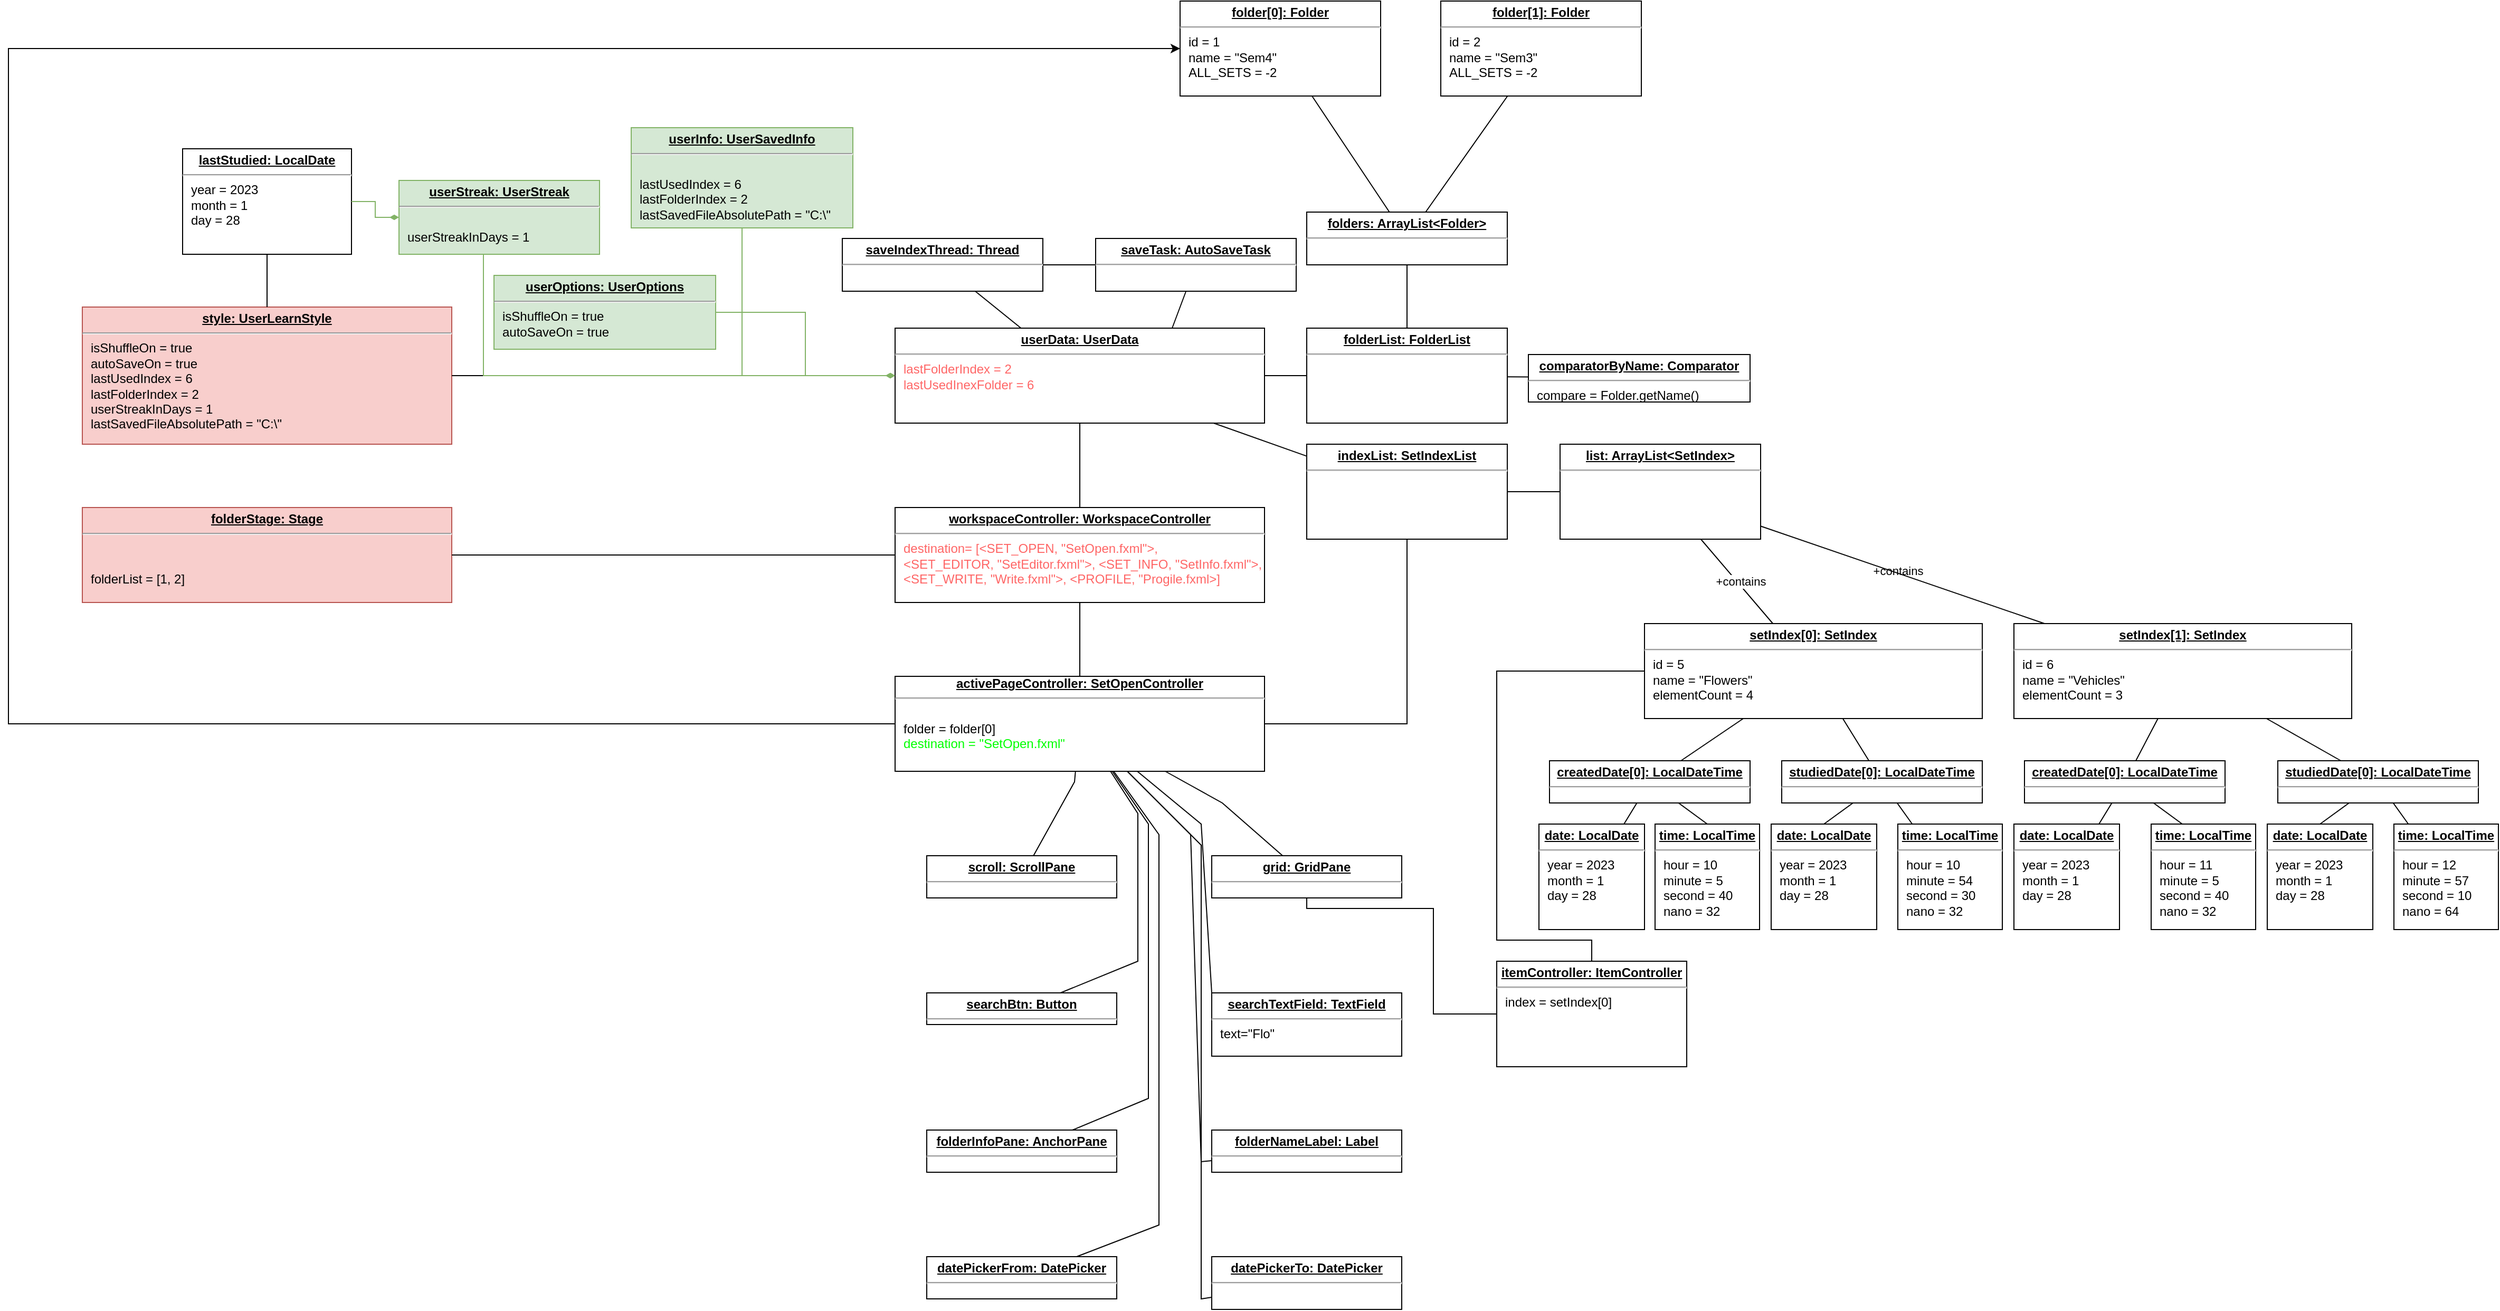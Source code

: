 <mxfile version="20.8.16" type="device" pages="2"><diagram id="EP8EX3Zq-qaAT5qBUqhb" name="Objects"><mxGraphModel dx="2046" dy="1882" grid="1" gridSize="10" guides="1" tooltips="1" connect="1" arrows="1" fold="1" page="1" pageScale="1" pageWidth="827" pageHeight="1169" math="0" shadow="0"><root><mxCell id="0"/><mxCell id="1" parent="0"/><mxCell id="fkqDKNsbJSgOIttYmVFt-1" value="&lt;p style=&quot;margin:0px;margin-top:4px;text-align:center;text-decoration:underline;&quot;&gt;&lt;b&gt;workspaceController: WorkspaceController&lt;/b&gt;&lt;/p&gt;&lt;hr&gt;&lt;p style=&quot;margin:0px;margin-left:8px;&quot;&gt;&lt;font color=&quot;#ff6666&quot;&gt;destination= [&amp;lt;SET_OPEN, &quot;SetOpen.fxml&quot;&amp;gt;,&lt;br&gt;&lt;/font&gt;&lt;/p&gt;&lt;p style=&quot;margin:0px;margin-left:8px;&quot;&gt;&lt;font color=&quot;#ff6666&quot;&gt;&amp;lt;SET_EDITOR, &quot;SetEditor.fxml&quot;&amp;gt;, &amp;lt;SET_INFO, &quot;SetInfo.fxml&quot;&amp;gt;,&lt;/font&gt;&lt;/p&gt;&lt;p style=&quot;margin:0px;margin-left:8px;&quot;&gt;&lt;font color=&quot;#ff6666&quot;&gt;&amp;lt;SET_WRITE, &quot;Write.fxml&quot;&amp;gt;, &amp;lt;PROFILE, &quot;Progile.fxml&amp;gt;]&lt;/font&gt;&lt;/p&gt;&lt;p style=&quot;margin:0px;margin-left:8px;&quot;&gt;&lt;br&gt;&lt;/p&gt;&lt;p style=&quot;margin:0px;margin-left:8px;&quot;&gt;&lt;br&gt;&lt;/p&gt;" style="verticalAlign=top;align=left;overflow=fill;fontSize=12;fontFamily=Helvetica;html=1;" parent="1" vertex="1"><mxGeometry x="310" y="230" width="350" height="90" as="geometry"/></mxCell><mxCell id="xvq8J80b5EGxdYHRh-Uj-1" style="edgeStyle=orthogonalEdgeStyle;rounded=0;orthogonalLoop=1;jettySize=auto;html=1;" parent="1" source="fkqDKNsbJSgOIttYmVFt-3" target="fkqDKNsbJSgOIttYmVFt-51" edge="1"><mxGeometry relative="1" as="geometry"><Array as="points"><mxPoint x="-530" y="435"/><mxPoint x="-530" y="-205"/></Array></mxGeometry></mxCell><mxCell id="fkqDKNsbJSgOIttYmVFt-3" value="&lt;div style=&quot;text-align: center;&quot;&gt;&lt;b style=&quot;background-color: initial; border-color: var(--border-color);&quot;&gt;&lt;u&gt;activePageController:&amp;nbsp;&lt;b style=&quot;background-color: initial;&quot;&gt;SetOpenController&lt;/b&gt;&lt;/u&gt;&lt;/b&gt;&lt;/div&gt;&lt;hr&gt;&lt;p style=&quot;margin:0px;margin-left:8px;&quot;&gt;&lt;br&gt;&lt;/p&gt;&lt;p style=&quot;margin:0px;margin-left:8px;&quot;&gt;folder = folder[0]&lt;/p&gt;&lt;p style=&quot;margin:0px;margin-left:8px;&quot;&gt;&lt;font color=&quot;#00ff00&quot;&gt;destination = &quot;SetOpen.fxml&quot;&lt;/font&gt;&lt;/p&gt;" style="verticalAlign=top;align=left;overflow=fill;fontSize=12;fontFamily=Helvetica;html=1;" parent="1" vertex="1"><mxGeometry x="310" y="390" width="350" height="90" as="geometry"/></mxCell><mxCell id="fkqDKNsbJSgOIttYmVFt-5" value="" style="edgeStyle=none;orthogonalLoop=1;jettySize=auto;html=1;rounded=0;endArrow=none;endFill=0;" parent="1" source="fkqDKNsbJSgOIttYmVFt-3" target="fkqDKNsbJSgOIttYmVFt-1" edge="1"><mxGeometry width="100" relative="1" as="geometry"><mxPoint x="220" y="410" as="sourcePoint"/><mxPoint x="320" y="410" as="targetPoint"/><Array as="points"/></mxGeometry></mxCell><mxCell id="fkqDKNsbJSgOIttYmVFt-6" value="&lt;p style=&quot;margin:0px;margin-top:4px;text-align:center;text-decoration:underline;&quot;&gt;&lt;b&gt;folderStage: Stage&lt;/b&gt;&lt;/p&gt;&lt;hr&gt;&lt;p style=&quot;margin:0px;margin-left:8px;&quot;&gt;&lt;br&gt;&lt;/p&gt;&lt;p style=&quot;margin:0px;margin-left:8px;&quot;&gt;&lt;br&gt;&lt;/p&gt;&lt;p style=&quot;margin:0px;margin-left:8px;&quot;&gt;folderList = [1, 2]&lt;/p&gt;" style="verticalAlign=top;align=left;overflow=fill;fontSize=12;fontFamily=Helvetica;html=1;fillColor=#f8cecc;strokeColor=#b85450;" parent="1" vertex="1"><mxGeometry x="-460" y="230" width="350" height="90" as="geometry"/></mxCell><mxCell id="fkqDKNsbJSgOIttYmVFt-7" value="" style="edgeStyle=none;orthogonalLoop=1;jettySize=auto;html=1;rounded=0;endArrow=none;endFill=0;" parent="1" source="fkqDKNsbJSgOIttYmVFt-6" target="fkqDKNsbJSgOIttYmVFt-1" edge="1"><mxGeometry width="100" relative="1" as="geometry"><mxPoint x="293.75" y="400" as="sourcePoint"/><mxPoint x="416.25" y="330" as="targetPoint"/><Array as="points"/></mxGeometry></mxCell><mxCell id="Rjf7wn3YYcvbKyKgVkMN-14" style="edgeStyle=orthogonalEdgeStyle;rounded=0;orthogonalLoop=1;jettySize=auto;html=1;fontColor=#00FF00;fillColor=#d5e8d4;strokeColor=#82b366;endArrow=none;endFill=0;startArrow=diamondThin;startFill=1;" edge="1" parent="1" source="fkqDKNsbJSgOIttYmVFt-8" target="Rjf7wn3YYcvbKyKgVkMN-11"><mxGeometry relative="1" as="geometry"/></mxCell><mxCell id="fkqDKNsbJSgOIttYmVFt-8" value="&lt;p style=&quot;margin:0px;margin-top:4px;text-align:center;text-decoration:underline;&quot;&gt;&lt;b&gt;userData: UserData&lt;/b&gt;&lt;/p&gt;&lt;hr&gt;&lt;p style=&quot;margin:0px;margin-left:8px;&quot;&gt;&lt;font color=&quot;#ff6666&quot;&gt;lastFolderIndex = 2&lt;/font&gt;&lt;/p&gt;&lt;p style=&quot;margin:0px;margin-left:8px;&quot;&gt;&lt;font color=&quot;#ff6666&quot;&gt;lastUsedInexFolder = 6&lt;/font&gt;&lt;/p&gt;&lt;p style=&quot;margin:0px;margin-left:8px;&quot;&gt;&lt;br&gt;&lt;/p&gt;&lt;p style=&quot;margin:0px;margin-left:8px;&quot;&gt;&lt;br&gt;&lt;/p&gt;" style="verticalAlign=top;align=left;overflow=fill;fontSize=12;fontFamily=Helvetica;html=1;" parent="1" vertex="1"><mxGeometry x="310" y="60" width="350" height="90" as="geometry"/></mxCell><mxCell id="fkqDKNsbJSgOIttYmVFt-9" value="" style="edgeStyle=none;orthogonalLoop=1;jettySize=auto;html=1;rounded=0;endArrow=none;endFill=0;" parent="1" source="fkqDKNsbJSgOIttYmVFt-1" target="fkqDKNsbJSgOIttYmVFt-8" edge="1"><mxGeometry width="100" relative="1" as="geometry"><mxPoint x="660.312" y="400" as="sourcePoint"/><mxPoint x="559.688" y="330" as="targetPoint"/><Array as="points"/></mxGeometry></mxCell><mxCell id="fkqDKNsbJSgOIttYmVFt-10" value="&lt;p style=&quot;margin:0px;margin-top:4px;text-align:center;text-decoration:underline;&quot;&gt;&lt;b&gt;indexList: SetIndexList&lt;/b&gt;&lt;/p&gt;&lt;hr&gt;&lt;p style=&quot;margin:0px;margin-left:8px;&quot;&gt;&lt;br&gt;&lt;/p&gt;&lt;p style=&quot;margin:0px;margin-left:8px;&quot;&gt;&lt;br&gt;&lt;/p&gt;" style="verticalAlign=top;align=left;overflow=fill;fontSize=12;fontFamily=Helvetica;html=1;" parent="1" vertex="1"><mxGeometry x="700" y="170" width="190" height="90" as="geometry"/></mxCell><mxCell id="fkqDKNsbJSgOIttYmVFt-11" value="&lt;p style=&quot;margin:0px;margin-top:4px;text-align:center;text-decoration:underline;&quot;&gt;&lt;b&gt;folderList: FolderList&lt;/b&gt;&lt;/p&gt;&lt;hr&gt;&lt;p style=&quot;margin:0px;margin-left:8px;&quot;&gt;&lt;br&gt;&lt;/p&gt;&lt;p style=&quot;margin:0px;margin-left:8px;&quot;&gt;&lt;br&gt;&lt;/p&gt;" style="verticalAlign=top;align=left;overflow=fill;fontSize=12;fontFamily=Helvetica;html=1;" parent="1" vertex="1"><mxGeometry x="700" y="60" width="190" height="90" as="geometry"/></mxCell><mxCell id="fkqDKNsbJSgOIttYmVFt-12" value="&lt;p style=&quot;margin:0px;margin-top:4px;text-align:center;text-decoration:underline;&quot;&gt;&lt;b&gt;setIndex[0]: SetIndex&lt;/b&gt;&lt;/p&gt;&lt;hr&gt;&lt;p style=&quot;margin:0px;margin-left:8px;&quot;&gt;id = 5&lt;/p&gt;&lt;p style=&quot;margin:0px;margin-left:8px;&quot;&gt;name = &quot;Flowers&quot;&lt;/p&gt;&lt;p style=&quot;margin:0px;margin-left:8px;&quot;&gt;elementCount = 4&lt;/p&gt;&lt;p style=&quot;margin:0px;margin-left:8px;&quot;&gt;&lt;br&gt;&lt;/p&gt;" style="verticalAlign=top;align=left;overflow=fill;fontSize=12;fontFamily=Helvetica;html=1;" parent="1" vertex="1"><mxGeometry x="1020" y="340" width="320" height="90" as="geometry"/></mxCell><mxCell id="fkqDKNsbJSgOIttYmVFt-13" value="&lt;p style=&quot;margin:0px;margin-top:4px;text-align:center;text-decoration:underline;&quot;&gt;&lt;b&gt;createdDate[0]: LocalDateTime&lt;/b&gt;&lt;/p&gt;&lt;hr&gt;&lt;p style=&quot;margin:0px;margin-left:8px;&quot;&gt;&lt;br&gt;&lt;/p&gt;&lt;p style=&quot;margin:0px;margin-left:8px;&quot;&gt;&lt;br&gt;&lt;/p&gt;" style="verticalAlign=top;align=left;overflow=fill;fontSize=12;fontFamily=Helvetica;html=1;" parent="1" vertex="1"><mxGeometry x="930" y="470" width="190" height="40" as="geometry"/></mxCell><mxCell id="fkqDKNsbJSgOIttYmVFt-14" value="&lt;p style=&quot;margin:0px;margin-top:4px;text-align:center;text-decoration:underline;&quot;&gt;&lt;b&gt;setIndex[1]: SetIndex&lt;/b&gt;&lt;/p&gt;&lt;hr&gt;&lt;p style=&quot;margin:0px;margin-left:8px;&quot;&gt;id = 6&lt;/p&gt;&lt;p style=&quot;margin:0px;margin-left:8px;&quot;&gt;name = &quot;Vehicles&quot;&lt;/p&gt;&lt;p style=&quot;margin:0px;margin-left:8px;&quot;&gt;elementCount = 3&lt;/p&gt;&lt;p style=&quot;margin:0px;margin-left:8px;&quot;&gt;&lt;br&gt;&lt;/p&gt;" style="verticalAlign=top;align=left;overflow=fill;fontSize=12;fontFamily=Helvetica;html=1;" parent="1" vertex="1"><mxGeometry x="1370" y="340" width="320" height="90" as="geometry"/></mxCell><mxCell id="fkqDKNsbJSgOIttYmVFt-15" value="&lt;p style=&quot;margin:0px;margin-top:4px;text-align:center;text-decoration:underline;&quot;&gt;&lt;b&gt;date: LocalDate&lt;/b&gt;&lt;/p&gt;&lt;hr&gt;&lt;p style=&quot;margin:0px;margin-left:8px;&quot;&gt;year = 2023&lt;/p&gt;&lt;p style=&quot;margin:0px;margin-left:8px;&quot;&gt;month = 1&lt;/p&gt;&lt;p style=&quot;margin:0px;margin-left:8px;&quot;&gt;day = 28&lt;/p&gt;&lt;p style=&quot;margin:0px;margin-left:8px;&quot;&gt;&lt;br&gt;&lt;/p&gt;" style="verticalAlign=top;align=left;overflow=fill;fontSize=12;fontFamily=Helvetica;html=1;" parent="1" vertex="1"><mxGeometry x="920" y="530" width="100" height="100" as="geometry"/></mxCell><mxCell id="fkqDKNsbJSgOIttYmVFt-16" value="&lt;p style=&quot;margin:0px;margin-top:4px;text-align:center;text-decoration:underline;&quot;&gt;&lt;b&gt;time: LocalTime&lt;/b&gt;&lt;/p&gt;&lt;hr&gt;&lt;p style=&quot;margin:0px;margin-left:8px;&quot;&gt;hour = 10&lt;/p&gt;&lt;p style=&quot;margin:0px;margin-left:8px;&quot;&gt;minute = 5&lt;/p&gt;&lt;p style=&quot;margin:0px;margin-left:8px;&quot;&gt;second = 40&lt;/p&gt;&lt;p style=&quot;margin:0px;margin-left:8px;&quot;&gt;nano = 32&lt;/p&gt;&lt;p style=&quot;margin:0px;margin-left:8px;&quot;&gt;&lt;br&gt;&lt;/p&gt;" style="verticalAlign=top;align=left;overflow=fill;fontSize=12;fontFamily=Helvetica;html=1;" parent="1" vertex="1"><mxGeometry x="1030" y="530" width="99" height="100" as="geometry"/></mxCell><mxCell id="fkqDKNsbJSgOIttYmVFt-17" value="" style="edgeStyle=none;orthogonalLoop=1;jettySize=auto;html=1;rounded=0;endArrow=none;endFill=0;" parent="1" source="fkqDKNsbJSgOIttYmVFt-13" target="fkqDKNsbJSgOIttYmVFt-12" edge="1"><mxGeometry width="100" relative="1" as="geometry"><mxPoint x="1120.003" y="690" as="sourcePoint"/><mxPoint x="1019.378" y="620" as="targetPoint"/><Array as="points"/></mxGeometry></mxCell><mxCell id="fkqDKNsbJSgOIttYmVFt-18" value="" style="edgeStyle=none;orthogonalLoop=1;jettySize=auto;html=1;rounded=0;endArrow=none;endFill=0;" parent="1" source="fkqDKNsbJSgOIttYmVFt-15" target="fkqDKNsbJSgOIttYmVFt-13" edge="1"><mxGeometry width="100" relative="1" as="geometry"><mxPoint x="1051.19" y="480" as="sourcePoint"/><mxPoint x="1083.571" y="440" as="targetPoint"/><Array as="points"/></mxGeometry></mxCell><mxCell id="fkqDKNsbJSgOIttYmVFt-19" value="" style="edgeStyle=none;orthogonalLoop=1;jettySize=auto;html=1;rounded=0;endArrow=none;endFill=0;exitX=0.5;exitY=0;exitDx=0;exitDy=0;" parent="1" source="fkqDKNsbJSgOIttYmVFt-16" target="fkqDKNsbJSgOIttYmVFt-13" edge="1"><mxGeometry width="100" relative="1" as="geometry"><mxPoint x="1051.19" y="480" as="sourcePoint"/><mxPoint x="1083.571" y="440" as="targetPoint"/><Array as="points"/></mxGeometry></mxCell><mxCell id="fkqDKNsbJSgOIttYmVFt-20" value="&lt;p style=&quot;margin:0px;margin-top:4px;text-align:center;text-decoration:underline;&quot;&gt;&lt;b&gt;studiedDate[0]: LocalDateTime&lt;/b&gt;&lt;/p&gt;&lt;hr&gt;&lt;p style=&quot;margin:0px;margin-left:8px;&quot;&gt;&lt;br&gt;&lt;/p&gt;&lt;p style=&quot;margin:0px;margin-left:8px;&quot;&gt;&lt;br&gt;&lt;/p&gt;" style="verticalAlign=top;align=left;overflow=fill;fontSize=12;fontFamily=Helvetica;html=1;" parent="1" vertex="1"><mxGeometry x="1150" y="470" width="190" height="40" as="geometry"/></mxCell><mxCell id="fkqDKNsbJSgOIttYmVFt-21" value="&lt;p style=&quot;margin:0px;margin-top:4px;text-align:center;text-decoration:underline;&quot;&gt;&lt;b&gt;date: LocalDate&lt;/b&gt;&lt;/p&gt;&lt;hr&gt;&lt;p style=&quot;margin:0px;margin-left:8px;&quot;&gt;year = 2023&lt;/p&gt;&lt;p style=&quot;margin:0px;margin-left:8px;&quot;&gt;month = 1&lt;/p&gt;&lt;p style=&quot;margin:0px;margin-left:8px;&quot;&gt;day = 28&lt;/p&gt;&lt;p style=&quot;margin:0px;margin-left:8px;&quot;&gt;&lt;br&gt;&lt;/p&gt;" style="verticalAlign=top;align=left;overflow=fill;fontSize=12;fontFamily=Helvetica;html=1;" parent="1" vertex="1"><mxGeometry x="1140" y="530" width="100" height="100" as="geometry"/></mxCell><mxCell id="fkqDKNsbJSgOIttYmVFt-22" value="&lt;p style=&quot;margin:0px;margin-top:4px;text-align:center;text-decoration:underline;&quot;&gt;&lt;b&gt;time: LocalTime&lt;/b&gt;&lt;/p&gt;&lt;hr&gt;&lt;p style=&quot;margin:0px;margin-left:8px;&quot;&gt;hour = 10&lt;/p&gt;&lt;p style=&quot;margin:0px;margin-left:8px;&quot;&gt;minute = 54&lt;/p&gt;&lt;p style=&quot;margin:0px;margin-left:8px;&quot;&gt;second = 30&lt;/p&gt;&lt;p style=&quot;margin:0px;margin-left:8px;&quot;&gt;nano = 32&lt;/p&gt;&lt;p style=&quot;margin:0px;margin-left:8px;&quot;&gt;&lt;br&gt;&lt;/p&gt;" style="verticalAlign=top;align=left;overflow=fill;fontSize=12;fontFamily=Helvetica;html=1;" parent="1" vertex="1"><mxGeometry x="1260" y="530" width="99" height="100" as="geometry"/></mxCell><mxCell id="fkqDKNsbJSgOIttYmVFt-23" value="" style="edgeStyle=none;orthogonalLoop=1;jettySize=auto;html=1;rounded=0;endArrow=none;endFill=0;" parent="1" source="fkqDKNsbJSgOIttYmVFt-20" target="fkqDKNsbJSgOIttYmVFt-12" edge="1"><mxGeometry width="100" relative="1" as="geometry"><mxPoint x="1121.19" y="480" as="sourcePoint"/><mxPoint x="1153.571" y="440" as="targetPoint"/><Array as="points"/></mxGeometry></mxCell><mxCell id="fkqDKNsbJSgOIttYmVFt-24" value="" style="edgeStyle=none;orthogonalLoop=1;jettySize=auto;html=1;rounded=0;endArrow=none;endFill=0;entryX=0.5;entryY=0;entryDx=0;entryDy=0;" parent="1" source="fkqDKNsbJSgOIttYmVFt-20" target="fkqDKNsbJSgOIttYmVFt-21" edge="1"><mxGeometry width="100" relative="1" as="geometry"><mxPoint x="1229.286" y="480" as="sourcePoint"/><mxPoint x="1177.857" y="440" as="targetPoint"/><Array as="points"/></mxGeometry></mxCell><mxCell id="fkqDKNsbJSgOIttYmVFt-25" value="" style="edgeStyle=none;orthogonalLoop=1;jettySize=auto;html=1;rounded=0;endArrow=none;endFill=0;" parent="1" source="fkqDKNsbJSgOIttYmVFt-22" target="fkqDKNsbJSgOIttYmVFt-20" edge="1"><mxGeometry width="100" relative="1" as="geometry"><mxPoint x="1089.5" y="540" as="sourcePoint"/><mxPoint x="1062.25" y="520" as="targetPoint"/><Array as="points"/></mxGeometry></mxCell><mxCell id="fkqDKNsbJSgOIttYmVFt-26" value="&lt;p style=&quot;margin:0px;margin-top:4px;text-align:center;text-decoration:underline;&quot;&gt;&lt;b&gt;createdDate[0]: LocalDateTime&lt;/b&gt;&lt;/p&gt;&lt;hr&gt;&lt;p style=&quot;margin:0px;margin-left:8px;&quot;&gt;&lt;br&gt;&lt;/p&gt;&lt;p style=&quot;margin:0px;margin-left:8px;&quot;&gt;&lt;br&gt;&lt;/p&gt;" style="verticalAlign=top;align=left;overflow=fill;fontSize=12;fontFamily=Helvetica;html=1;" parent="1" vertex="1"><mxGeometry x="1380" y="470" width="190" height="40" as="geometry"/></mxCell><mxCell id="fkqDKNsbJSgOIttYmVFt-27" value="&lt;p style=&quot;margin:0px;margin-top:4px;text-align:center;text-decoration:underline;&quot;&gt;&lt;b&gt;date: LocalDate&lt;/b&gt;&lt;/p&gt;&lt;hr&gt;&lt;p style=&quot;margin:0px;margin-left:8px;&quot;&gt;year = 2023&lt;/p&gt;&lt;p style=&quot;margin:0px;margin-left:8px;&quot;&gt;month = 1&lt;/p&gt;&lt;p style=&quot;margin:0px;margin-left:8px;&quot;&gt;day = 28&lt;/p&gt;&lt;p style=&quot;margin:0px;margin-left:8px;&quot;&gt;&lt;br&gt;&lt;/p&gt;" style="verticalAlign=top;align=left;overflow=fill;fontSize=12;fontFamily=Helvetica;html=1;" parent="1" vertex="1"><mxGeometry x="1370" y="530" width="100" height="100" as="geometry"/></mxCell><mxCell id="fkqDKNsbJSgOIttYmVFt-28" value="&lt;p style=&quot;margin:0px;margin-top:4px;text-align:center;text-decoration:underline;&quot;&gt;&lt;b&gt;time: LocalTime&lt;/b&gt;&lt;/p&gt;&lt;hr&gt;&lt;p style=&quot;margin:0px;margin-left:8px;&quot;&gt;hour = 11&lt;/p&gt;&lt;p style=&quot;margin:0px;margin-left:8px;&quot;&gt;minute = 5&lt;/p&gt;&lt;p style=&quot;margin:0px;margin-left:8px;&quot;&gt;second = 40&lt;/p&gt;&lt;p style=&quot;margin:0px;margin-left:8px;&quot;&gt;nano = 32&lt;/p&gt;&lt;p style=&quot;margin:0px;margin-left:8px;&quot;&gt;&lt;br&gt;&lt;/p&gt;" style="verticalAlign=top;align=left;overflow=fill;fontSize=12;fontFamily=Helvetica;html=1;" parent="1" vertex="1"><mxGeometry x="1500" y="530" width="99" height="100" as="geometry"/></mxCell><mxCell id="fkqDKNsbJSgOIttYmVFt-29" value="" style="edgeStyle=none;orthogonalLoop=1;jettySize=auto;html=1;rounded=0;endArrow=none;endFill=0;" parent="1" source="fkqDKNsbJSgOIttYmVFt-27" target="fkqDKNsbJSgOIttYmVFt-26" edge="1"><mxGeometry width="100" relative="1" as="geometry"><mxPoint x="1501.19" y="480" as="sourcePoint"/><mxPoint x="1533.571" y="440" as="targetPoint"/><Array as="points"/></mxGeometry></mxCell><mxCell id="fkqDKNsbJSgOIttYmVFt-30" value="" style="edgeStyle=none;orthogonalLoop=1;jettySize=auto;html=1;rounded=0;endArrow=none;endFill=0;exitX=0.5;exitY=0;exitDx=0;exitDy=0;" parent="1" target="fkqDKNsbJSgOIttYmVFt-26" edge="1"><mxGeometry width="100" relative="1" as="geometry"><mxPoint x="1529.5" y="530" as="sourcePoint"/><mxPoint x="1533.571" y="440" as="targetPoint"/><Array as="points"/></mxGeometry></mxCell><mxCell id="fkqDKNsbJSgOIttYmVFt-31" value="&lt;p style=&quot;margin:0px;margin-top:4px;text-align:center;text-decoration:underline;&quot;&gt;&lt;b&gt;studiedDate[0]: LocalDateTime&lt;/b&gt;&lt;/p&gt;&lt;hr&gt;&lt;p style=&quot;margin:0px;margin-left:8px;&quot;&gt;&lt;br&gt;&lt;/p&gt;&lt;p style=&quot;margin:0px;margin-left:8px;&quot;&gt;&lt;br&gt;&lt;/p&gt;" style="verticalAlign=top;align=left;overflow=fill;fontSize=12;fontFamily=Helvetica;html=1;" parent="1" vertex="1"><mxGeometry x="1620" y="470" width="190" height="40" as="geometry"/></mxCell><mxCell id="fkqDKNsbJSgOIttYmVFt-32" value="&lt;p style=&quot;margin:0px;margin-top:4px;text-align:center;text-decoration:underline;&quot;&gt;&lt;b&gt;date: LocalDate&lt;/b&gt;&lt;/p&gt;&lt;hr&gt;&lt;p style=&quot;margin:0px;margin-left:8px;&quot;&gt;year = 2023&lt;/p&gt;&lt;p style=&quot;margin:0px;margin-left:8px;&quot;&gt;month = 1&lt;/p&gt;&lt;p style=&quot;margin:0px;margin-left:8px;&quot;&gt;day = 28&lt;/p&gt;&lt;p style=&quot;margin:0px;margin-left:8px;&quot;&gt;&lt;br&gt;&lt;/p&gt;" style="verticalAlign=top;align=left;overflow=fill;fontSize=12;fontFamily=Helvetica;html=1;" parent="1" vertex="1"><mxGeometry x="1610" y="530" width="100" height="100" as="geometry"/></mxCell><mxCell id="fkqDKNsbJSgOIttYmVFt-33" value="&lt;p style=&quot;margin:0px;margin-top:4px;text-align:center;text-decoration:underline;&quot;&gt;&lt;b&gt;time: LocalTime&lt;/b&gt;&lt;/p&gt;&lt;hr&gt;&lt;p style=&quot;margin:0px;margin-left:8px;&quot;&gt;hour = 12&lt;/p&gt;&lt;p style=&quot;margin:0px;margin-left:8px;&quot;&gt;minute = 57&lt;/p&gt;&lt;p style=&quot;margin:0px;margin-left:8px;&quot;&gt;second = 10&lt;/p&gt;&lt;p style=&quot;margin:0px;margin-left:8px;&quot;&gt;nano = 64&lt;/p&gt;&lt;p style=&quot;margin:0px;margin-left:8px;&quot;&gt;&lt;br&gt;&lt;/p&gt;" style="verticalAlign=top;align=left;overflow=fill;fontSize=12;fontFamily=Helvetica;html=1;" parent="1" vertex="1"><mxGeometry x="1730" y="530" width="99" height="100" as="geometry"/></mxCell><mxCell id="fkqDKNsbJSgOIttYmVFt-34" value="" style="edgeStyle=none;orthogonalLoop=1;jettySize=auto;html=1;rounded=0;endArrow=none;endFill=0;entryX=0.5;entryY=0;entryDx=0;entryDy=0;" parent="1" source="fkqDKNsbJSgOIttYmVFt-31" target="fkqDKNsbJSgOIttYmVFt-32" edge="1"><mxGeometry width="100" relative="1" as="geometry"><mxPoint x="1699.286" y="480" as="sourcePoint"/><mxPoint x="1647.857" y="440" as="targetPoint"/><Array as="points"/></mxGeometry></mxCell><mxCell id="fkqDKNsbJSgOIttYmVFt-35" value="" style="edgeStyle=none;orthogonalLoop=1;jettySize=auto;html=1;rounded=0;endArrow=none;endFill=0;" parent="1" source="fkqDKNsbJSgOIttYmVFt-33" target="fkqDKNsbJSgOIttYmVFt-31" edge="1"><mxGeometry width="100" relative="1" as="geometry"><mxPoint x="1559.5" y="540" as="sourcePoint"/><mxPoint x="1532.25" y="520" as="targetPoint"/><Array as="points"/></mxGeometry></mxCell><mxCell id="fkqDKNsbJSgOIttYmVFt-36" value="" style="edgeStyle=none;orthogonalLoop=1;jettySize=auto;html=1;rounded=0;endArrow=none;endFill=0;" parent="1" source="fkqDKNsbJSgOIttYmVFt-26" target="fkqDKNsbJSgOIttYmVFt-14" edge="1"><mxGeometry width="100" relative="1" as="geometry"><mxPoint x="1500.59" y="465" as="sourcePoint"/><mxPoint x="1879.4" y="425" as="targetPoint"/><Array as="points"/></mxGeometry></mxCell><mxCell id="fkqDKNsbJSgOIttYmVFt-37" value="" style="edgeStyle=none;orthogonalLoop=1;jettySize=auto;html=1;rounded=0;endArrow=none;endFill=0;" parent="1" source="fkqDKNsbJSgOIttYmVFt-31" target="fkqDKNsbJSgOIttYmVFt-14" edge="1"><mxGeometry width="100" relative="1" as="geometry"><mxPoint x="2069.4" y="445" as="sourcePoint"/><mxPoint x="1627.257" y="425" as="targetPoint"/><Array as="points"/></mxGeometry></mxCell><mxCell id="fkqDKNsbJSgOIttYmVFt-38" value="" style="edgeStyle=none;orthogonalLoop=1;jettySize=auto;html=1;rounded=0;endArrow=none;endFill=0;" parent="1" source="fkqDKNsbJSgOIttYmVFt-43" target="fkqDKNsbJSgOIttYmVFt-12" edge="1"><mxGeometry width="100" relative="1" as="geometry"><mxPoint x="1000" y="150" as="sourcePoint"/><mxPoint x="1200" y="100" as="targetPoint"/><Array as="points"/></mxGeometry></mxCell><mxCell id="fkqDKNsbJSgOIttYmVFt-40" value="+contains" style="edgeLabel;html=1;align=center;verticalAlign=middle;resizable=0;points=[];" parent="fkqDKNsbJSgOIttYmVFt-38" vertex="1" connectable="0"><mxGeometry x="-0.175" y="3" relative="1" as="geometry"><mxPoint x="156" y="-1" as="offset"/></mxGeometry></mxCell><mxCell id="fkqDKNsbJSgOIttYmVFt-39" value="" style="edgeStyle=none;orthogonalLoop=1;jettySize=auto;html=1;rounded=0;endArrow=none;endFill=0;" parent="1" source="fkqDKNsbJSgOIttYmVFt-43" target="fkqDKNsbJSgOIttYmVFt-14" edge="1"><mxGeometry width="100" relative="1" as="geometry"><mxPoint x="1040" y="160" as="sourcePoint"/><mxPoint x="1302.627" y="100" as="targetPoint"/><Array as="points"/></mxGeometry></mxCell><mxCell id="fkqDKNsbJSgOIttYmVFt-41" value="+contains" style="edgeLabel;html=1;align=center;verticalAlign=middle;resizable=0;points=[];" parent="fkqDKNsbJSgOIttYmVFt-39" vertex="1" connectable="0"><mxGeometry x="0.024" relative="1" as="geometry"><mxPoint x="-157" y="5" as="offset"/></mxGeometry></mxCell><mxCell id="fkqDKNsbJSgOIttYmVFt-42" value="" style="edgeStyle=none;orthogonalLoop=1;jettySize=auto;html=1;rounded=0;endArrow=none;endFill=0;" parent="1" source="fkqDKNsbJSgOIttYmVFt-10" target="fkqDKNsbJSgOIttYmVFt-8" edge="1"><mxGeometry width="100" relative="1" as="geometry"><mxPoint x="495" y="240" as="sourcePoint"/><mxPoint x="495" y="160" as="targetPoint"/><Array as="points"/></mxGeometry></mxCell><mxCell id="fkqDKNsbJSgOIttYmVFt-43" value="&lt;p style=&quot;margin:0px;margin-top:4px;text-align:center;text-decoration:underline;&quot;&gt;&lt;b&gt;list: ArrayList&amp;lt;SetIndex&amp;gt;&lt;/b&gt;&lt;/p&gt;&lt;hr&gt;&lt;p style=&quot;margin:0px;margin-left:8px;&quot;&gt;&lt;br&gt;&lt;/p&gt;&lt;p style=&quot;margin:0px;margin-left:8px;&quot;&gt;&lt;br&gt;&lt;/p&gt;" style="verticalAlign=top;align=left;overflow=fill;fontSize=12;fontFamily=Helvetica;html=1;" parent="1" vertex="1"><mxGeometry x="940" y="170" width="190" height="90" as="geometry"/></mxCell><mxCell id="fkqDKNsbJSgOIttYmVFt-44" value="" style="edgeStyle=none;orthogonalLoop=1;jettySize=auto;html=1;rounded=0;endArrow=none;endFill=0;" parent="1" source="fkqDKNsbJSgOIttYmVFt-43" target="fkqDKNsbJSgOIttYmVFt-10" edge="1"><mxGeometry width="100" relative="1" as="geometry"><mxPoint x="995.91" y="324.265" as="sourcePoint"/><mxPoint x="890.001" y="290" as="targetPoint"/><Array as="points"/></mxGeometry></mxCell><mxCell id="fkqDKNsbJSgOIttYmVFt-45" value="" style="edgeStyle=none;orthogonalLoop=1;jettySize=auto;html=1;rounded=0;endArrow=none;endFill=0;" parent="1" source="fkqDKNsbJSgOIttYmVFt-11" target="fkqDKNsbJSgOIttYmVFt-8" edge="1"><mxGeometry width="100" relative="1" as="geometry"><mxPoint x="740" y="194.265" as="sourcePoint"/><mxPoint x="634.091" y="160" as="targetPoint"/><Array as="points"/></mxGeometry></mxCell><mxCell id="fkqDKNsbJSgOIttYmVFt-47" value="" style="edgeStyle=none;orthogonalLoop=1;jettySize=auto;html=1;rounded=0;endArrow=none;endFill=0;" parent="1" source="fkqDKNsbJSgOIttYmVFt-48" target="fkqDKNsbJSgOIttYmVFt-11" edge="1"><mxGeometry width="100" relative="1" as="geometry"><mxPoint x="850" y="30" as="sourcePoint"/><mxPoint x="780" y="30" as="targetPoint"/><Array as="points"/></mxGeometry></mxCell><mxCell id="fkqDKNsbJSgOIttYmVFt-48" value="&lt;p style=&quot;margin:0px;margin-top:4px;text-align:center;text-decoration:underline;&quot;&gt;&lt;b&gt;folders: ArrayList&amp;lt;Folder&amp;gt;&lt;/b&gt;&lt;/p&gt;&lt;hr&gt;&lt;p style=&quot;margin:0px;margin-left:8px;&quot;&gt;&lt;br&gt;&lt;/p&gt;&lt;p style=&quot;margin:0px;margin-left:8px;&quot;&gt;&lt;br&gt;&lt;/p&gt;" style="verticalAlign=top;align=left;overflow=fill;fontSize=12;fontFamily=Helvetica;html=1;" parent="1" vertex="1"><mxGeometry x="700" y="-50" width="190" height="50" as="geometry"/></mxCell><mxCell id="fkqDKNsbJSgOIttYmVFt-49" value="&lt;p style=&quot;margin:0px;margin-top:4px;text-align:center;text-decoration:underline;&quot;&gt;&lt;b&gt;comparatorByName: Comparator&lt;/b&gt;&lt;/p&gt;&lt;hr&gt;&lt;p style=&quot;margin:0px;margin-left:8px;&quot;&gt;compare = Folder.getName()&lt;/p&gt;&lt;p style=&quot;margin:0px;margin-left:8px;&quot;&gt;&lt;br&gt;&lt;/p&gt;" style="verticalAlign=top;align=left;overflow=fill;fontSize=12;fontFamily=Helvetica;html=1;" parent="1" vertex="1"><mxGeometry x="910" y="85" width="210" height="45" as="geometry"/></mxCell><mxCell id="fkqDKNsbJSgOIttYmVFt-50" value="" style="edgeStyle=none;orthogonalLoop=1;jettySize=auto;html=1;rounded=0;endArrow=none;endFill=0;" parent="1" source="fkqDKNsbJSgOIttYmVFt-49" target="fkqDKNsbJSgOIttYmVFt-11" edge="1"><mxGeometry width="100" relative="1" as="geometry"><mxPoint x="826" y="10" as="sourcePoint"/><mxPoint x="814" y="70" as="targetPoint"/><Array as="points"/></mxGeometry></mxCell><mxCell id="fkqDKNsbJSgOIttYmVFt-51" value="&lt;p style=&quot;margin:0px;margin-top:4px;text-align:center;text-decoration:underline;&quot;&gt;&lt;b&gt;folder[0]: Folder&lt;/b&gt;&lt;/p&gt;&lt;hr&gt;&lt;p style=&quot;margin:0px;margin-left:8px;&quot;&gt;id = 1&lt;/p&gt;&lt;p style=&quot;margin:0px;margin-left:8px;&quot;&gt;name = &quot;Sem4&quot;&lt;/p&gt;&lt;p style=&quot;margin:0px;margin-left:8px;&quot;&gt;ALL_SETS = -2&lt;/p&gt;&lt;p style=&quot;margin:0px;margin-left:8px;&quot;&gt;&lt;br&gt;&lt;/p&gt;" style="verticalAlign=top;align=left;overflow=fill;fontSize=12;fontFamily=Helvetica;html=1;" parent="1" vertex="1"><mxGeometry x="580" y="-250" width="190" height="90" as="geometry"/></mxCell><mxCell id="fkqDKNsbJSgOIttYmVFt-52" value="" style="edgeStyle=none;orthogonalLoop=1;jettySize=auto;html=1;rounded=0;endArrow=none;endFill=0;" parent="1" source="fkqDKNsbJSgOIttYmVFt-51" target="fkqDKNsbJSgOIttYmVFt-48" edge="1"><mxGeometry width="100" relative="1" as="geometry"><mxPoint x="805" y="10" as="sourcePoint"/><mxPoint x="800" y="-80" as="targetPoint"/><Array as="points"/></mxGeometry></mxCell><mxCell id="fkqDKNsbJSgOIttYmVFt-53" value="&lt;p style=&quot;margin:0px;margin-top:4px;text-align:center;text-decoration:underline;&quot;&gt;&lt;b&gt;folder[1]: Folder&lt;/b&gt;&lt;/p&gt;&lt;hr&gt;&lt;p style=&quot;margin:0px;margin-left:8px;&quot;&gt;id = 2&lt;/p&gt;&lt;p style=&quot;margin:0px;margin-left:8px;&quot;&gt;name = &quot;Sem3&quot;&lt;/p&gt;&lt;p style=&quot;margin:0px;margin-left:8px;&quot;&gt;ALL_SETS = -2&lt;/p&gt;&lt;p style=&quot;margin:0px;margin-left:8px;&quot;&gt;&lt;br&gt;&lt;/p&gt;" style="verticalAlign=top;align=left;overflow=fill;fontSize=12;fontFamily=Helvetica;html=1;" parent="1" vertex="1"><mxGeometry x="827" y="-250" width="190" height="90" as="geometry"/></mxCell><mxCell id="fkqDKNsbJSgOIttYmVFt-54" value="" style="edgeStyle=none;orthogonalLoop=1;jettySize=auto;html=1;rounded=0;endArrow=none;endFill=0;" parent="1" source="fkqDKNsbJSgOIttYmVFt-53" target="fkqDKNsbJSgOIttYmVFt-48" edge="1"><mxGeometry width="100" relative="1" as="geometry"><mxPoint x="718.75" y="-150" as="sourcePoint"/><mxPoint x="771.25" y="-80" as="targetPoint"/><Array as="points"/></mxGeometry></mxCell><mxCell id="fkqDKNsbJSgOIttYmVFt-55" value="&lt;p style=&quot;margin:0px;margin-top:4px;text-align:center;text-decoration:underline;&quot;&gt;&lt;b&gt;style: UserLearnStyle&lt;/b&gt;&lt;/p&gt;&lt;hr&gt;&lt;p style=&quot;margin:0px;margin-left:8px;&quot;&gt;isShuffleOn = true&lt;/p&gt;&lt;p style=&quot;margin:0px;margin-left:8px;&quot;&gt;autoSaveOn = true&lt;/p&gt;&lt;p style=&quot;margin:0px;margin-left:8px;&quot;&gt;lastUsedIndex = 6&lt;/p&gt;&lt;p style=&quot;margin:0px;margin-left:8px;&quot;&gt;lastFolderIndex = 2&lt;/p&gt;&lt;p style=&quot;margin:0px;margin-left:8px;&quot;&gt;userStreakInDays = 1&lt;/p&gt;&lt;p style=&quot;margin:0px;margin-left:8px;&quot;&gt;lastSavedFileAbsolutePath = &quot;C:\\&quot;&lt;/p&gt;&lt;p style=&quot;margin:0px;margin-left:8px;&quot;&gt;&lt;br&gt;&lt;/p&gt;" style="verticalAlign=top;align=left;overflow=fill;fontSize=12;fontFamily=Helvetica;html=1;fillColor=#f8cecc;strokeColor=#b85450;" parent="1" vertex="1"><mxGeometry x="-460" y="40" width="350" height="130" as="geometry"/></mxCell><mxCell id="fkqDKNsbJSgOIttYmVFt-56" value="" style="edgeStyle=none;orthogonalLoop=1;jettySize=auto;html=1;rounded=0;endArrow=none;endFill=0;exitX=0;exitY=0.5;exitDx=0;exitDy=0;" parent="1" source="fkqDKNsbJSgOIttYmVFt-8" target="fkqDKNsbJSgOIttYmVFt-55" edge="1"><mxGeometry width="100" relative="1" as="geometry"><mxPoint x="710" y="115" as="sourcePoint"/><mxPoint x="670" y="115" as="targetPoint"/><Array as="points"/></mxGeometry></mxCell><mxCell id="fkqDKNsbJSgOIttYmVFt-57" value="&lt;p style=&quot;margin:0px;margin-top:4px;text-align:center;text-decoration:underline;&quot;&gt;&lt;b&gt;lastStudied: LocalDate&lt;/b&gt;&lt;/p&gt;&lt;hr&gt;&lt;p style=&quot;margin:0px;margin-left:8px;&quot;&gt;year = 2023&lt;/p&gt;&lt;p style=&quot;margin:0px;margin-left:8px;&quot;&gt;month = 1&lt;/p&gt;&lt;p style=&quot;margin:0px;margin-left:8px;&quot;&gt;day = 28&lt;/p&gt;&lt;p style=&quot;margin:0px;margin-left:8px;&quot;&gt;&lt;br&gt;&lt;/p&gt;" style="verticalAlign=top;align=left;overflow=fill;fontSize=12;fontFamily=Helvetica;html=1;" parent="1" vertex="1"><mxGeometry x="-365" y="-110" width="160" height="100" as="geometry"/></mxCell><mxCell id="fkqDKNsbJSgOIttYmVFt-58" value="" style="edgeStyle=none;orthogonalLoop=1;jettySize=auto;html=1;rounded=0;endArrow=none;endFill=0;" parent="1" source="fkqDKNsbJSgOIttYmVFt-57" target="fkqDKNsbJSgOIttYmVFt-55" edge="1"><mxGeometry width="100" relative="1" as="geometry"><mxPoint x="145" y="115" as="sourcePoint"/><mxPoint x="115.0" y="126.707" as="targetPoint"/><Array as="points"/></mxGeometry></mxCell><mxCell id="fkqDKNsbJSgOIttYmVFt-59" value="&lt;p style=&quot;margin:0px;margin-top:4px;text-align:center;text-decoration:underline;&quot;&gt;&lt;b&gt;saveIndexThread: Thread&lt;/b&gt;&lt;/p&gt;&lt;hr&gt;&lt;p style=&quot;margin:0px;margin-left:8px;&quot;&gt;&lt;br&gt;&lt;/p&gt;&lt;p style=&quot;margin:0px;margin-left:8px;&quot;&gt;&lt;br&gt;&lt;/p&gt;" style="verticalAlign=top;align=left;overflow=fill;fontSize=12;fontFamily=Helvetica;html=1;" parent="1" vertex="1"><mxGeometry x="260" y="-25" width="190" height="50" as="geometry"/></mxCell><mxCell id="fkqDKNsbJSgOIttYmVFt-60" value="" style="edgeStyle=none;orthogonalLoop=1;jettySize=auto;html=1;rounded=0;endArrow=none;endFill=0;" parent="1" source="fkqDKNsbJSgOIttYmVFt-59" target="fkqDKNsbJSgOIttYmVFt-8" edge="1"><mxGeometry width="100" relative="1" as="geometry"><mxPoint x="320" y="115" as="sourcePoint"/><mxPoint x="290" y="117.927" as="targetPoint"/><Array as="points"/></mxGeometry></mxCell><mxCell id="fkqDKNsbJSgOIttYmVFt-61" value="&lt;p style=&quot;margin:0px;margin-top:4px;text-align:center;text-decoration:underline;&quot;&gt;&lt;b&gt;saveTask: AutoSaveTask&lt;/b&gt;&lt;/p&gt;&lt;hr&gt;&lt;p style=&quot;margin:0px;margin-left:8px;&quot;&gt;&lt;br&gt;&lt;/p&gt;&lt;p style=&quot;margin:0px;margin-left:8px;&quot;&gt;&lt;br&gt;&lt;/p&gt;" style="verticalAlign=top;align=left;overflow=fill;fontSize=12;fontFamily=Helvetica;html=1;" parent="1" vertex="1"><mxGeometry x="500" y="-25" width="190" height="50" as="geometry"/></mxCell><mxCell id="fkqDKNsbJSgOIttYmVFt-63" value="" style="edgeStyle=none;orthogonalLoop=1;jettySize=auto;html=1;rounded=0;endArrow=none;endFill=0;" parent="1" source="fkqDKNsbJSgOIttYmVFt-61" target="fkqDKNsbJSgOIttYmVFt-59" edge="1"><mxGeometry width="100" relative="1" as="geometry"><mxPoint x="495" y="35" as="sourcePoint"/><mxPoint x="495" y="70" as="targetPoint"/><Array as="points"/></mxGeometry></mxCell><mxCell id="fkqDKNsbJSgOIttYmVFt-64" value="" style="edgeStyle=none;orthogonalLoop=1;jettySize=auto;html=1;rounded=0;endArrow=none;endFill=0;entryX=0.75;entryY=0;entryDx=0;entryDy=0;" parent="1" source="fkqDKNsbJSgOIttYmVFt-61" target="fkqDKNsbJSgOIttYmVFt-8" edge="1"><mxGeometry width="100" relative="1" as="geometry"><mxPoint x="635" y="10" as="sourcePoint"/><mxPoint x="540" y="35" as="targetPoint"/><Array as="points"/></mxGeometry></mxCell><mxCell id="fkqDKNsbJSgOIttYmVFt-66" value="&lt;p style=&quot;margin:0px;margin-top:4px;text-align:center;text-decoration:underline;&quot;&gt;&lt;b&gt;grid: GridPane&lt;/b&gt;&lt;/p&gt;&lt;hr&gt;&lt;p style=&quot;margin:0px;margin-left:8px;&quot;&gt;&lt;br&gt;&lt;/p&gt;&lt;p style=&quot;margin:0px;margin-left:8px;&quot;&gt;&lt;br&gt;&lt;/p&gt;" style="verticalAlign=top;align=left;overflow=fill;fontSize=12;fontFamily=Helvetica;html=1;" parent="1" vertex="1"><mxGeometry x="610" y="560" width="180" height="40" as="geometry"/></mxCell><mxCell id="fkqDKNsbJSgOIttYmVFt-67" value="&lt;p style=&quot;margin:0px;margin-top:4px;text-align:center;text-decoration:underline;&quot;&gt;&lt;b&gt;scroll: ScrollPane&lt;/b&gt;&lt;/p&gt;&lt;hr&gt;&lt;p style=&quot;margin:0px;margin-left:8px;&quot;&gt;&lt;br&gt;&lt;/p&gt;" style="verticalAlign=top;align=left;overflow=fill;fontSize=12;fontFamily=Helvetica;html=1;" parent="1" vertex="1"><mxGeometry x="340" y="560" width="180" height="40" as="geometry"/></mxCell><mxCell id="fkqDKNsbJSgOIttYmVFt-68" value="&lt;p style=&quot;margin:0px;margin-top:4px;text-align:center;text-decoration:underline;&quot;&gt;&lt;b&gt;searchBtn: Button&lt;/b&gt;&lt;/p&gt;&lt;hr&gt;&lt;p style=&quot;margin:0px;margin-left:8px;&quot;&gt;&lt;br&gt;&lt;/p&gt;&lt;p style=&quot;margin:0px;margin-left:8px;&quot;&gt;&lt;br&gt;&lt;/p&gt;" style="verticalAlign=top;align=left;overflow=fill;fontSize=12;fontFamily=Helvetica;html=1;" parent="1" vertex="1"><mxGeometry x="340" y="690" width="180" height="30" as="geometry"/></mxCell><mxCell id="fkqDKNsbJSgOIttYmVFt-69" value="&lt;p style=&quot;margin:0px;margin-top:4px;text-align:center;text-decoration:underline;&quot;&gt;&lt;b&gt;searchTextField: TextField&lt;/b&gt;&lt;/p&gt;&lt;hr&gt;&lt;p style=&quot;margin:0px;margin-left:8px;&quot;&gt;text=&quot;Flo&quot;&lt;/p&gt;" style="verticalAlign=top;align=left;overflow=fill;fontSize=12;fontFamily=Helvetica;html=1;" parent="1" vertex="1"><mxGeometry x="610" y="690" width="180" height="60" as="geometry"/></mxCell><mxCell id="fkqDKNsbJSgOIttYmVFt-70" value="&lt;p style=&quot;margin:0px;margin-top:4px;text-align:center;text-decoration:underline;&quot;&gt;&lt;b&gt;folderInfoPane: AnchorPane&lt;/b&gt;&lt;/p&gt;&lt;hr&gt;&lt;p style=&quot;margin:0px;margin-left:8px;&quot;&gt;&lt;br&gt;&lt;/p&gt;&lt;p style=&quot;margin:0px;margin-left:8px;&quot;&gt;&lt;br&gt;&lt;/p&gt;" style="verticalAlign=top;align=left;overflow=fill;fontSize=12;fontFamily=Helvetica;html=1;" parent="1" vertex="1"><mxGeometry x="340" y="820" width="180" height="40" as="geometry"/></mxCell><mxCell id="fkqDKNsbJSgOIttYmVFt-71" value="&lt;p style=&quot;margin:0px;margin-top:4px;text-align:center;text-decoration:underline;&quot;&gt;&lt;b&gt;folderNameLabel: Label&lt;/b&gt;&lt;/p&gt;&lt;hr&gt;&lt;p style=&quot;margin:0px;margin-left:8px;&quot;&gt;&lt;br&gt;&lt;/p&gt;&lt;p style=&quot;margin:0px;margin-left:8px;&quot;&gt;&lt;br&gt;&lt;/p&gt;" style="verticalAlign=top;align=left;overflow=fill;fontSize=12;fontFamily=Helvetica;html=1;" parent="1" vertex="1"><mxGeometry x="610" y="820" width="180" height="40" as="geometry"/></mxCell><mxCell id="fkqDKNsbJSgOIttYmVFt-72" value="&lt;p style=&quot;margin:0px;margin-top:4px;text-align:center;text-decoration:underline;&quot;&gt;&lt;b&gt;datePickerFrom: DatePicker&lt;/b&gt;&lt;/p&gt;&lt;hr&gt;&lt;p style=&quot;margin:0px;margin-left:8px;&quot;&gt;&lt;br&gt;&lt;/p&gt;&lt;p style=&quot;margin:0px;margin-left:8px;&quot;&gt;&lt;br&gt;&lt;/p&gt;" style="verticalAlign=top;align=left;overflow=fill;fontSize=12;fontFamily=Helvetica;html=1;" parent="1" vertex="1"><mxGeometry x="340" y="940" width="180" height="40" as="geometry"/></mxCell><mxCell id="fkqDKNsbJSgOIttYmVFt-73" value="&lt;p style=&quot;margin:0px;margin-top:4px;text-align:center;text-decoration:underline;&quot;&gt;&lt;b&gt;datePickerTo: DatePicker&lt;/b&gt;&lt;/p&gt;&lt;hr&gt;&lt;p style=&quot;margin:0px;margin-left:8px;&quot;&gt;&lt;br&gt;&lt;/p&gt;&lt;p style=&quot;margin:0px;margin-left:8px;&quot;&gt;&lt;br&gt;&lt;/p&gt;" style="verticalAlign=top;align=left;overflow=fill;fontSize=12;fontFamily=Helvetica;html=1;" parent="1" vertex="1"><mxGeometry x="610" y="940" width="180" height="50" as="geometry"/></mxCell><mxCell id="fkqDKNsbJSgOIttYmVFt-76" value="" style="edgeStyle=none;orthogonalLoop=1;jettySize=auto;html=1;rounded=0;endArrow=none;endFill=0;" parent="1" source="fkqDKNsbJSgOIttYmVFt-67" target="fkqDKNsbJSgOIttYmVFt-3" edge="1"><mxGeometry width="100" relative="1" as="geometry"><mxPoint x="470" y="510" as="sourcePoint"/><mxPoint x="592.5" y="440" as="targetPoint"/><Array as="points"><mxPoint x="480" y="490"/></Array></mxGeometry></mxCell><mxCell id="fkqDKNsbJSgOIttYmVFt-77" value="" style="edgeStyle=none;orthogonalLoop=1;jettySize=auto;html=1;rounded=0;endArrow=none;endFill=0;" parent="1" source="fkqDKNsbJSgOIttYmVFt-68" target="fkqDKNsbJSgOIttYmVFt-3" edge="1"><mxGeometry width="100" relative="1" as="geometry"><mxPoint x="842.002" y="628.67" as="sourcePoint"/><mxPoint x="1063.82" y="550.003" as="targetPoint"/><Array as="points"><mxPoint x="540" y="660"/><mxPoint x="540" y="520"/></Array></mxGeometry></mxCell><mxCell id="fkqDKNsbJSgOIttYmVFt-78" value="" style="edgeStyle=none;orthogonalLoop=1;jettySize=auto;html=1;rounded=0;endArrow=none;endFill=0;" parent="1" source="fkqDKNsbJSgOIttYmVFt-70" target="fkqDKNsbJSgOIttYmVFt-3" edge="1"><mxGeometry width="100" relative="1" as="geometry"><mxPoint x="528.571" y="690" as="sourcePoint"/><mxPoint x="524.118" y="490" as="targetPoint"/><Array as="points"><mxPoint x="550" y="790"/><mxPoint x="550" y="530"/></Array></mxGeometry></mxCell><mxCell id="fkqDKNsbJSgOIttYmVFt-79" value="" style="edgeStyle=none;orthogonalLoop=1;jettySize=auto;html=1;rounded=0;endArrow=none;endFill=0;" parent="1" source="fkqDKNsbJSgOIttYmVFt-72" target="fkqDKNsbJSgOIttYmVFt-3" edge="1"><mxGeometry width="100" relative="1" as="geometry"><mxPoint x="528.571" y="820" as="sourcePoint"/><mxPoint x="525.789" y="490" as="targetPoint"/><Array as="points"><mxPoint x="560" y="910"/><mxPoint x="560" y="540"/></Array></mxGeometry></mxCell><mxCell id="fkqDKNsbJSgOIttYmVFt-80" value="" style="edgeStyle=none;orthogonalLoop=1;jettySize=auto;html=1;rounded=0;endArrow=none;endFill=0;" parent="1" source="fkqDKNsbJSgOIttYmVFt-66" target="fkqDKNsbJSgOIttYmVFt-3" edge="1"><mxGeometry width="100" relative="1" as="geometry"><mxPoint x="468.182" y="560" as="sourcePoint"/><mxPoint x="490.909" y="490" as="targetPoint"/><Array as="points"><mxPoint x="620" y="510"/></Array></mxGeometry></mxCell><mxCell id="fkqDKNsbJSgOIttYmVFt-81" value="" style="edgeStyle=none;orthogonalLoop=1;jettySize=auto;html=1;rounded=0;endArrow=none;endFill=0;" parent="1" source="fkqDKNsbJSgOIttYmVFt-69" target="fkqDKNsbJSgOIttYmVFt-3" edge="1"><mxGeometry width="100" relative="1" as="geometry"><mxPoint x="670" y="560" as="sourcePoint"/><mxPoint x="576.0" y="490" as="targetPoint"/><Array as="points"><mxPoint x="610" y="690"/><mxPoint x="600" y="530"/></Array></mxGeometry></mxCell><mxCell id="fkqDKNsbJSgOIttYmVFt-82" value="" style="edgeStyle=none;orthogonalLoop=1;jettySize=auto;html=1;rounded=0;endArrow=none;endFill=0;" parent="1" source="fkqDKNsbJSgOIttYmVFt-71" target="fkqDKNsbJSgOIttYmVFt-3" edge="1"><mxGeometry width="100" relative="1" as="geometry"><mxPoint x="630" y="704" as="sourcePoint"/><mxPoint x="549.474" y="490" as="targetPoint"/><Array as="points"><mxPoint x="600" y="850"/><mxPoint x="590" y="540"/></Array></mxGeometry></mxCell><mxCell id="fkqDKNsbJSgOIttYmVFt-83" value="" style="edgeStyle=none;orthogonalLoop=1;jettySize=auto;html=1;rounded=0;endArrow=none;endFill=0;" parent="1" source="fkqDKNsbJSgOIttYmVFt-73" target="fkqDKNsbJSgOIttYmVFt-3" edge="1"><mxGeometry width="100" relative="1" as="geometry"><mxPoint x="630" y="861.818" as="sourcePoint"/><mxPoint x="540" y="490" as="targetPoint"/><Array as="points"><mxPoint x="600" y="980"/><mxPoint x="600" y="550"/></Array></mxGeometry></mxCell><mxCell id="fkqDKNsbJSgOIttYmVFt-84" value="" style="edgeStyle=none;orthogonalLoop=1;jettySize=auto;html=1;rounded=0;endArrow=none;endFill=0;" parent="1" source="fkqDKNsbJSgOIttYmVFt-3" target="fkqDKNsbJSgOIttYmVFt-10" edge="1"><mxGeometry width="100" relative="1" as="geometry"><mxPoint x="495" y="400" as="sourcePoint"/><mxPoint x="495" y="330" as="targetPoint"/><Array as="points"><mxPoint x="795" y="435"/></Array></mxGeometry></mxCell><mxCell id="xvq8J80b5EGxdYHRh-Uj-4" style="edgeStyle=orthogonalEdgeStyle;rounded=0;orthogonalLoop=1;jettySize=auto;html=1;endArrow=none;endFill=0;" parent="1" source="xvq8J80b5EGxdYHRh-Uj-2" target="fkqDKNsbJSgOIttYmVFt-66" edge="1"><mxGeometry relative="1" as="geometry"><mxPoint x="880" y="710" as="sourcePoint"/><Array as="points"><mxPoint x="820" y="710"/><mxPoint x="820" y="610"/></Array></mxGeometry></mxCell><mxCell id="xvq8J80b5EGxdYHRh-Uj-5" style="edgeStyle=orthogonalEdgeStyle;rounded=0;orthogonalLoop=1;jettySize=auto;html=1;endArrow=none;endFill=0;" parent="1" source="xvq8J80b5EGxdYHRh-Uj-2" target="fkqDKNsbJSgOIttYmVFt-12" edge="1"><mxGeometry relative="1" as="geometry"><Array as="points"><mxPoint x="970" y="640"/><mxPoint x="880" y="640"/><mxPoint x="880" y="385"/></Array></mxGeometry></mxCell><mxCell id="xvq8J80b5EGxdYHRh-Uj-2" value="&lt;p style=&quot;margin:0px;margin-top:4px;text-align:center;text-decoration:underline;&quot;&gt;&lt;b&gt;itemController: ItemController&lt;/b&gt;&lt;/p&gt;&lt;hr&gt;&lt;p style=&quot;margin:0px;margin-left:8px;&quot;&gt;index = setIndex[0]&lt;/p&gt;&lt;p style=&quot;margin:0px;margin-left:8px;&quot;&gt;&lt;br&gt;&lt;/p&gt;" style="verticalAlign=top;align=left;overflow=fill;fontSize=12;fontFamily=Helvetica;html=1;" parent="1" vertex="1"><mxGeometry x="880" y="660" width="180" height="100" as="geometry"/></mxCell><mxCell id="Rjf7wn3YYcvbKyKgVkMN-9" value="&lt;p style=&quot;margin:0px;margin-top:4px;text-align:center;text-decoration:underline;&quot;&gt;&lt;b&gt;userStreak: UserStreak&lt;/b&gt;&lt;/p&gt;&lt;hr&gt;&lt;p style=&quot;margin:0px;margin-left:8px;&quot;&gt;&lt;br&gt;&lt;/p&gt;&lt;p style=&quot;margin:0px;margin-left:8px;&quot;&gt;userStreakInDays = 1&lt;/p&gt;&lt;p style=&quot;margin:0px;margin-left:8px;&quot;&gt;&lt;br&gt;&lt;/p&gt;&lt;p style=&quot;margin:0px;margin-left:8px;&quot;&gt;&lt;br&gt;&lt;/p&gt;" style="verticalAlign=top;align=left;overflow=fill;fontSize=12;fontFamily=Helvetica;html=1;fillColor=#d5e8d4;strokeColor=#82b366;" vertex="1" parent="1"><mxGeometry x="-160" y="-80" width="190" height="70" as="geometry"/></mxCell><mxCell id="Rjf7wn3YYcvbKyKgVkMN-10" value="&lt;p style=&quot;margin:0px;margin-top:4px;text-align:center;text-decoration:underline;&quot;&gt;&lt;b&gt;userInfo: UserSavedInfo&lt;/b&gt;&lt;/p&gt;&lt;hr&gt;&lt;p style=&quot;margin:0px;margin-left:8px;&quot;&gt;&lt;br&gt;&lt;/p&gt;&lt;p style=&quot;margin:0px;margin-left:8px;&quot;&gt;lastUsedIndex = 6&lt;/p&gt;&lt;p style=&quot;margin:0px;margin-left:8px;&quot;&gt;lastFolderIndex = 2&lt;/p&gt;&lt;p style=&quot;margin:0px;margin-left:8px;&quot;&gt;lastSavedFileAbsolutePath = &quot;C:\\&quot;&lt;/p&gt;&lt;p style=&quot;margin:0px;margin-left:8px;&quot;&gt;&lt;br&gt;&lt;/p&gt;" style="verticalAlign=top;align=left;overflow=fill;fontSize=12;fontFamily=Helvetica;html=1;fillColor=#d5e8d4;strokeColor=#82b366;" vertex="1" parent="1"><mxGeometry x="60" y="-130" width="210" height="95" as="geometry"/></mxCell><mxCell id="Rjf7wn3YYcvbKyKgVkMN-11" value="&lt;p style=&quot;margin:0px;margin-top:4px;text-align:center;text-decoration:underline;&quot;&gt;&lt;b&gt;userOptions: UserOptions&lt;/b&gt;&lt;/p&gt;&lt;hr&gt;&lt;p style=&quot;margin:0px;margin-left:8px;&quot;&gt;isShuffleOn = true&lt;/p&gt;&lt;p style=&quot;margin:0px;margin-left:8px;&quot;&gt;autoSaveOn = true&lt;/p&gt;&lt;p style=&quot;margin:0px;margin-left:8px;&quot;&gt;&lt;br&gt;&lt;/p&gt;&lt;p style=&quot;margin:0px;margin-left:8px;&quot;&gt;&lt;br&gt;&lt;/p&gt;" style="verticalAlign=top;align=left;overflow=fill;fontSize=12;fontFamily=Helvetica;html=1;fillColor=#d5e8d4;strokeColor=#82b366;" vertex="1" parent="1"><mxGeometry x="-70" y="10" width="210" height="70" as="geometry"/></mxCell><mxCell id="Rjf7wn3YYcvbKyKgVkMN-15" style="edgeStyle=orthogonalEdgeStyle;rounded=0;orthogonalLoop=1;jettySize=auto;html=1;fontColor=#00FF00;fillColor=#d5e8d4;strokeColor=#82b366;endArrow=none;endFill=0;startArrow=diamondThin;startFill=1;" edge="1" parent="1" source="fkqDKNsbJSgOIttYmVFt-8" target="Rjf7wn3YYcvbKyKgVkMN-10"><mxGeometry relative="1" as="geometry"><mxPoint x="320" y="115.059" as="sourcePoint"/><mxPoint x="130" y="165.059" as="targetPoint"/></mxGeometry></mxCell><mxCell id="Rjf7wn3YYcvbKyKgVkMN-16" style="edgeStyle=orthogonalEdgeStyle;rounded=0;orthogonalLoop=1;jettySize=auto;html=1;fontColor=#00FF00;fillColor=#d5e8d4;strokeColor=#82b366;endArrow=none;endFill=0;startArrow=diamondThin;startFill=1;" edge="1" parent="1" source="Rjf7wn3YYcvbKyKgVkMN-9" target="fkqDKNsbJSgOIttYmVFt-57"><mxGeometry relative="1" as="geometry"><mxPoint x="320" y="115.059" as="sourcePoint"/><mxPoint x="155.059" as="targetPoint"/></mxGeometry></mxCell><mxCell id="Rjf7wn3YYcvbKyKgVkMN-17" style="edgeStyle=orthogonalEdgeStyle;rounded=0;orthogonalLoop=1;jettySize=auto;html=1;fontColor=#00FF00;fillColor=#d5e8d4;strokeColor=#82b366;endArrow=none;endFill=0;startArrow=diamondThin;startFill=1;" edge="1" parent="1" source="fkqDKNsbJSgOIttYmVFt-8" target="Rjf7wn3YYcvbKyKgVkMN-9"><mxGeometry relative="1" as="geometry"><mxPoint x="-150" y="-34.941" as="sourcePoint"/><mxPoint x="-195" y="-50" as="targetPoint"/><Array as="points"><mxPoint x="-80" y="105"/></Array></mxGeometry></mxCell></root></mxGraphModel></diagram><diagram id="CBe0Acj-ZpwdHWiv68vm" name="Сторінка-2"><mxGraphModel dx="1036" dy="606" grid="1" gridSize="10" guides="1" tooltips="1" connect="1" arrows="1" fold="1" page="1" pageScale="1" pageWidth="827" pageHeight="1169" math="0" shadow="0"><root><mxCell id="0"/><mxCell id="1" parent="0"/><mxCell id="nvnP5ITQN9GVtg2hZkX6-1" value="&lt;p style=&quot;margin:0px;margin-top:4px;text-align:center;text-decoration:underline;&quot;&gt;&lt;b&gt;parent: WorkspaceController&lt;/b&gt;&lt;/p&gt;&lt;hr&gt;&lt;p style=&quot;margin:0px;margin-left:8px;&quot;&gt;&lt;br&gt;&lt;/p&gt;&lt;p style=&quot;margin:0px;margin-left:8px;&quot;&gt;&lt;br&gt;&lt;/p&gt;&lt;p style=&quot;margin:0px;margin-left:8px;&quot;&gt;&lt;br&gt;&lt;/p&gt;" style="verticalAlign=top;align=left;overflow=fill;fontSize=12;fontFamily=Helvetica;html=1;" vertex="1" parent="1"><mxGeometry x="310" y="60" width="350" height="90" as="geometry"/></mxCell></root></mxGraphModel></diagram></mxfile>